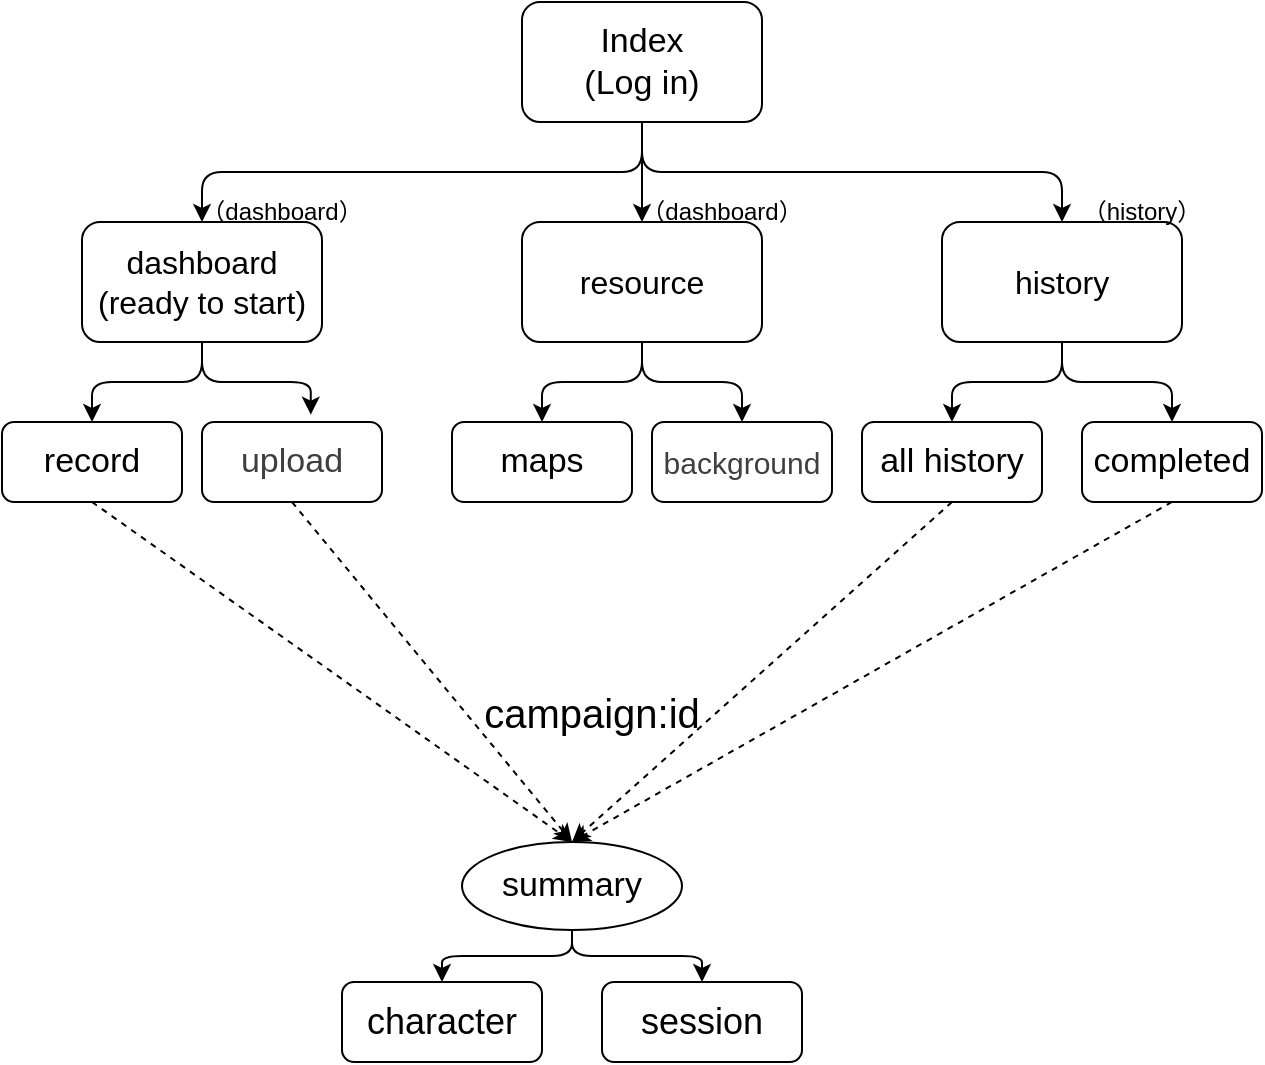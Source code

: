 <mxfile>
    <diagram id="hoDYKgQUh2aTjP7jYC7e" name="Page-1">
        <mxGraphModel dx="1810" dy="1534" grid="1" gridSize="10" guides="1" tooltips="1" connect="1" arrows="1" fold="1" page="1" pageScale="1" pageWidth="1169" pageHeight="827" math="0" shadow="0">
            <root>
                <mxCell id="0"/>
                <mxCell id="1" parent="0"/>
                <mxCell id="6" style="edgeStyle=orthogonalEdgeStyle;html=1;exitX=0.5;exitY=1;exitDx=0;exitDy=0;entryX=0.5;entryY=0;entryDx=0;entryDy=0;" parent="1" source="2" target="3" edge="1">
                    <mxGeometry relative="1" as="geometry"/>
                </mxCell>
                <mxCell id="18" style="edgeStyle=orthogonalEdgeStyle;html=1;exitX=0.5;exitY=1;exitDx=0;exitDy=0;entryX=0.5;entryY=0;entryDx=0;entryDy=0;" parent="1" source="2" target="9" edge="1">
                    <mxGeometry relative="1" as="geometry"/>
                </mxCell>
                <mxCell id="20" style="edgeStyle=orthogonalEdgeStyle;html=1;exitX=0.5;exitY=1;exitDx=0;exitDy=0;entryX=0.5;entryY=0;entryDx=0;entryDy=0;" parent="1" source="2" target="14" edge="1">
                    <mxGeometry relative="1" as="geometry"/>
                </mxCell>
                <mxCell id="2" value="&lt;div&gt;&lt;font style=&quot;font-size: 17px;&quot; color=&quot;#000000&quot;&gt;Index&lt;/font&gt;&lt;/div&gt;&lt;div&gt;&lt;font style=&quot;font-size: 17px;&quot; color=&quot;#000000&quot;&gt;(Log in)&lt;/font&gt;&lt;/div&gt;" style="rounded=1;whiteSpace=wrap;html=1;" parent="1" vertex="1">
                    <mxGeometry x="170" y="-50" width="120" height="60" as="geometry"/>
                </mxCell>
                <mxCell id="7" style="edgeStyle=orthogonalEdgeStyle;html=1;exitX=0.5;exitY=1;exitDx=0;exitDy=0;entryX=0.5;entryY=0;entryDx=0;entryDy=0;" parent="1" source="3" target="4" edge="1">
                    <mxGeometry relative="1" as="geometry"/>
                </mxCell>
                <mxCell id="3" value="&lt;div&gt;&lt;font style=&quot;font-size: 16px;&quot; color=&quot;#000000&quot;&gt;dashboard&lt;/font&gt;&lt;/div&gt;&lt;div&gt;&lt;font style=&quot;font-size: 16px;&quot; color=&quot;#000000&quot;&gt;(ready to start)&lt;/font&gt;&lt;/div&gt;" style="rounded=1;whiteSpace=wrap;html=1;" parent="1" vertex="1">
                    <mxGeometry x="-50" y="60" width="120" height="60" as="geometry"/>
                </mxCell>
                <mxCell id="35" style="edgeStyle=none;html=1;exitX=0.5;exitY=1;exitDx=0;exitDy=0;entryX=0.5;entryY=0;entryDx=0;entryDy=0;dashed=1;" parent="1" source="4" target="26" edge="1">
                    <mxGeometry relative="1" as="geometry"/>
                </mxCell>
                <mxCell id="4" value="&lt;div&gt;&lt;font style=&quot;font-size: 17px;&quot; color=&quot;#000000&quot;&gt;record&lt;/font&gt;&lt;/div&gt;" style="rounded=1;whiteSpace=wrap;html=1;" parent="1" vertex="1">
                    <mxGeometry x="-90" y="160" width="90" height="40" as="geometry"/>
                </mxCell>
                <mxCell id="36" style="edgeStyle=none;html=1;exitX=0.5;exitY=1;exitDx=0;exitDy=0;entryX=0.5;entryY=0;entryDx=0;entryDy=0;dashed=1;" parent="1" source="5" target="26" edge="1">
                    <mxGeometry relative="1" as="geometry"/>
                </mxCell>
                <mxCell id="5" value="&lt;div&gt;&lt;span style=&quot;color: rgb(63, 63, 63); background-color: transparent;&quot;&gt;&lt;font style=&quot;font-size: 17px;&quot;&gt;upload&lt;/font&gt;&lt;/span&gt;&lt;/div&gt;" style="rounded=1;whiteSpace=wrap;html=1;" parent="1" vertex="1">
                    <mxGeometry x="10" y="160" width="90" height="40" as="geometry"/>
                </mxCell>
                <mxCell id="8" style="edgeStyle=orthogonalEdgeStyle;html=1;exitX=0.5;exitY=1;exitDx=0;exitDy=0;entryX=0.604;entryY=-0.092;entryDx=0;entryDy=0;entryPerimeter=0;" parent="1" source="3" target="5" edge="1">
                    <mxGeometry relative="1" as="geometry"/>
                </mxCell>
                <mxCell id="12" style="edgeStyle=orthogonalEdgeStyle;html=1;exitX=0.5;exitY=1;exitDx=0;exitDy=0;" parent="1" source="9" target="10" edge="1">
                    <mxGeometry relative="1" as="geometry"/>
                </mxCell>
                <mxCell id="13" style="edgeStyle=orthogonalEdgeStyle;html=1;exitX=0.5;exitY=1;exitDx=0;exitDy=0;entryX=0.5;entryY=0;entryDx=0;entryDy=0;" parent="1" source="9" target="11" edge="1">
                    <mxGeometry relative="1" as="geometry"/>
                </mxCell>
                <mxCell id="9" value="&lt;font color=&quot;#000000&quot;&gt;&lt;span style=&quot;font-size: 16px;&quot;&gt;resource&lt;/span&gt;&lt;/font&gt;" style="rounded=1;whiteSpace=wrap;html=1;" parent="1" vertex="1">
                    <mxGeometry x="170" y="60" width="120" height="60" as="geometry"/>
                </mxCell>
                <mxCell id="10" value="&lt;span style=&quot;font-size: 17px;&quot;&gt;maps&lt;/span&gt;" style="rounded=1;whiteSpace=wrap;html=1;" parent="1" vertex="1">
                    <mxGeometry x="135" y="160" width="90" height="40" as="geometry"/>
                </mxCell>
                <mxCell id="11" value="&lt;div&gt;&lt;span style=&quot;color: rgb(63, 63, 63); background-color: transparent;&quot;&gt;&lt;font style=&quot;font-size: 15px;&quot;&gt;background&lt;/font&gt;&lt;/span&gt;&lt;/div&gt;" style="rounded=1;whiteSpace=wrap;html=1;" parent="1" vertex="1">
                    <mxGeometry x="235" y="160" width="90" height="40" as="geometry"/>
                </mxCell>
                <mxCell id="17" style="edgeStyle=orthogonalEdgeStyle;html=1;exitX=0.5;exitY=1;exitDx=0;exitDy=0;" parent="1" source="14" target="15" edge="1">
                    <mxGeometry relative="1" as="geometry"/>
                </mxCell>
                <mxCell id="21" style="edgeStyle=orthogonalEdgeStyle;html=1;exitX=0.5;exitY=1;exitDx=0;exitDy=0;entryX=0.5;entryY=0;entryDx=0;entryDy=0;" parent="1" source="14" target="16" edge="1">
                    <mxGeometry relative="1" as="geometry"/>
                </mxCell>
                <mxCell id="14" value="&lt;font color=&quot;#000000&quot;&gt;&lt;span style=&quot;font-size: 16px;&quot;&gt;history&lt;/span&gt;&lt;/font&gt;" style="rounded=1;whiteSpace=wrap;html=1;" parent="1" vertex="1">
                    <mxGeometry x="380" y="60" width="120" height="60" as="geometry"/>
                </mxCell>
                <mxCell id="38" style="edgeStyle=none;html=1;exitX=0.5;exitY=1;exitDx=0;exitDy=0;entryX=0.5;entryY=0;entryDx=0;entryDy=0;dashed=1;" parent="1" source="15" target="26" edge="1">
                    <mxGeometry relative="1" as="geometry"/>
                </mxCell>
                <mxCell id="15" value="&lt;span style=&quot;font-size: 17px;&quot;&gt;all history&lt;/span&gt;" style="rounded=1;whiteSpace=wrap;html=1;" parent="1" vertex="1">
                    <mxGeometry x="340" y="160" width="90" height="40" as="geometry"/>
                </mxCell>
                <mxCell id="37" style="edgeStyle=none;html=1;exitX=0.5;exitY=1;exitDx=0;exitDy=0;entryX=0.5;entryY=0;entryDx=0;entryDy=0;dashed=1;" parent="1" source="16" target="26" edge="1">
                    <mxGeometry relative="1" as="geometry"/>
                </mxCell>
                <mxCell id="16" value="&lt;span style=&quot;font-size: 17px;&quot;&gt;completed&lt;/span&gt;" style="rounded=1;whiteSpace=wrap;html=1;" parent="1" vertex="1">
                    <mxGeometry x="450" y="160" width="90" height="40" as="geometry"/>
                </mxCell>
                <mxCell id="24" value="&lt;font style=&quot;font-size: 18px;&quot;&gt;session&lt;/font&gt;" style="rounded=1;whiteSpace=wrap;html=1;" parent="1" vertex="1">
                    <mxGeometry x="210" y="440" width="100" height="40" as="geometry"/>
                </mxCell>
                <mxCell id="25" value="&lt;font style=&quot;font-size: 18px;&quot;&gt;character&lt;/font&gt;" style="rounded=1;whiteSpace=wrap;html=1;" parent="1" vertex="1">
                    <mxGeometry x="80" y="440" width="100" height="40" as="geometry"/>
                </mxCell>
                <mxCell id="27" style="edgeStyle=orthogonalEdgeStyle;html=1;exitX=0.5;exitY=1;exitDx=0;exitDy=0;entryX=0.5;entryY=0;entryDx=0;entryDy=0;" parent="1" source="26" target="25" edge="1">
                    <mxGeometry relative="1" as="geometry"/>
                </mxCell>
                <mxCell id="29" style="edgeStyle=orthogonalEdgeStyle;html=1;exitX=0.5;exitY=1;exitDx=0;exitDy=0;entryX=0.5;entryY=0;entryDx=0;entryDy=0;" parent="1" source="26" target="24" edge="1">
                    <mxGeometry relative="1" as="geometry"/>
                </mxCell>
                <mxCell id="26" value="&lt;font style=&quot;font-size: 17px;&quot;&gt;summary&lt;/font&gt;" style="ellipse;whiteSpace=wrap;html=1;" parent="1" vertex="1">
                    <mxGeometry x="140" y="370" width="110" height="44" as="geometry"/>
                </mxCell>
                <mxCell id="31" value="（dashboard）" style="text;strokeColor=none;align=center;fillColor=none;html=1;verticalAlign=middle;whiteSpace=wrap;rounded=0;" parent="1" vertex="1">
                    <mxGeometry x="20" y="40" width="60" height="30" as="geometry"/>
                </mxCell>
                <mxCell id="32" value="（dashboard）" style="text;strokeColor=none;align=center;fillColor=none;html=1;verticalAlign=middle;whiteSpace=wrap;rounded=0;" parent="1" vertex="1">
                    <mxGeometry x="240" y="40" width="60" height="30" as="geometry"/>
                </mxCell>
                <mxCell id="33" value="（history）" style="text;strokeColor=none;align=center;fillColor=none;html=1;verticalAlign=middle;whiteSpace=wrap;rounded=0;" parent="1" vertex="1">
                    <mxGeometry x="450" y="40" width="60" height="30" as="geometry"/>
                </mxCell>
                <mxCell id="41" value="&lt;font style=&quot;font-size: 20px;&quot;&gt;campaign:id&lt;/font&gt;" style="text;strokeColor=none;align=center;fillColor=none;html=1;verticalAlign=middle;whiteSpace=wrap;rounded=0;" parent="1" vertex="1">
                    <mxGeometry x="175" y="290" width="60" height="30" as="geometry"/>
                </mxCell>
            </root>
        </mxGraphModel>
    </diagram>
</mxfile>